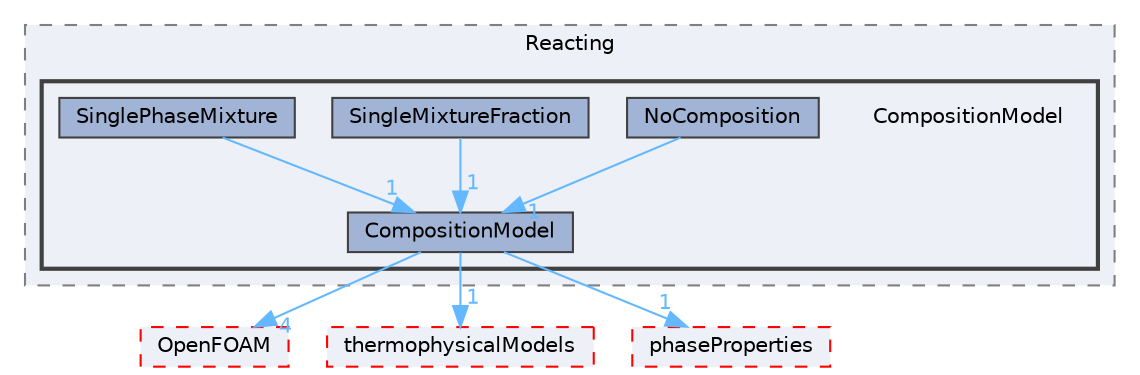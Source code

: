 digraph "src/lagrangian/intermediate/submodels/Reacting/CompositionModel"
{
 // LATEX_PDF_SIZE
  bgcolor="transparent";
  edge [fontname=Helvetica,fontsize=10,labelfontname=Helvetica,labelfontsize=10];
  node [fontname=Helvetica,fontsize=10,shape=box,height=0.2,width=0.4];
  compound=true
  subgraph clusterdir_32fe46b8d3399a01c9ad390919e91809 {
    graph [ bgcolor="#edf0f7", pencolor="grey50", label="Reacting", fontname=Helvetica,fontsize=10 style="filled,dashed", URL="dir_32fe46b8d3399a01c9ad390919e91809.html",tooltip=""]
  subgraph clusterdir_16f5845c09f6ad6ed2ac566840149531 {
    graph [ bgcolor="#edf0f7", pencolor="grey25", label="", fontname=Helvetica,fontsize=10 style="filled,bold", URL="dir_16f5845c09f6ad6ed2ac566840149531.html",tooltip=""]
    dir_16f5845c09f6ad6ed2ac566840149531 [shape=plaintext, label="CompositionModel"];
  dir_b0804e603a100977b4a8ff0dccfa84da [label="CompositionModel", fillcolor="#a2b4d6", color="grey25", style="filled", URL="dir_b0804e603a100977b4a8ff0dccfa84da.html",tooltip=""];
  dir_1a362fba61bee0944c9968719757c586 [label="NoComposition", fillcolor="#a2b4d6", color="grey25", style="filled", URL="dir_1a362fba61bee0944c9968719757c586.html",tooltip=""];
  dir_c154e29b9bfd8c9eeb973982a073c908 [label="SingleMixtureFraction", fillcolor="#a2b4d6", color="grey25", style="filled", URL="dir_c154e29b9bfd8c9eeb973982a073c908.html",tooltip=""];
  dir_36bd89434e3fa5ac50526c240850d59c [label="SinglePhaseMixture", fillcolor="#a2b4d6", color="grey25", style="filled", URL="dir_36bd89434e3fa5ac50526c240850d59c.html",tooltip=""];
  }
  }
  dir_c5473ff19b20e6ec4dfe5c310b3778a8 [label="OpenFOAM", fillcolor="#edf0f7", color="red", style="filled,dashed", URL="dir_c5473ff19b20e6ec4dfe5c310b3778a8.html",tooltip=""];
  dir_2778d089ec5c4f66810b11f753867003 [label="thermophysicalModels", fillcolor="#edf0f7", color="red", style="filled,dashed", URL="dir_2778d089ec5c4f66810b11f753867003.html",tooltip=""];
  dir_970d888d503ae0b030e8ecd5b80bb0f3 [label="phaseProperties", fillcolor="#edf0f7", color="red", style="filled,dashed", URL="dir_970d888d503ae0b030e8ecd5b80bb0f3.html",tooltip=""];
  dir_b0804e603a100977b4a8ff0dccfa84da->dir_2778d089ec5c4f66810b11f753867003 [headlabel="1", labeldistance=1.5 headhref="dir_000584_004022.html" href="dir_000584_004022.html" color="steelblue1" fontcolor="steelblue1"];
  dir_b0804e603a100977b4a8ff0dccfa84da->dir_970d888d503ae0b030e8ecd5b80bb0f3 [headlabel="1", labeldistance=1.5 headhref="dir_000584_002902.html" href="dir_000584_002902.html" color="steelblue1" fontcolor="steelblue1"];
  dir_b0804e603a100977b4a8ff0dccfa84da->dir_c5473ff19b20e6ec4dfe5c310b3778a8 [headlabel="4", labeldistance=1.5 headhref="dir_000584_002695.html" href="dir_000584_002695.html" color="steelblue1" fontcolor="steelblue1"];
  dir_1a362fba61bee0944c9968719757c586->dir_b0804e603a100977b4a8ff0dccfa84da [headlabel="1", labeldistance=1.5 headhref="dir_002542_000584.html" href="dir_002542_000584.html" color="steelblue1" fontcolor="steelblue1"];
  dir_c154e29b9bfd8c9eeb973982a073c908->dir_b0804e603a100977b4a8ff0dccfa84da [headlabel="1", labeldistance=1.5 headhref="dir_003553_000584.html" href="dir_003553_000584.html" color="steelblue1" fontcolor="steelblue1"];
  dir_36bd89434e3fa5ac50526c240850d59c->dir_b0804e603a100977b4a8ff0dccfa84da [headlabel="1", labeldistance=1.5 headhref="dir_003554_000584.html" href="dir_003554_000584.html" color="steelblue1" fontcolor="steelblue1"];
}
